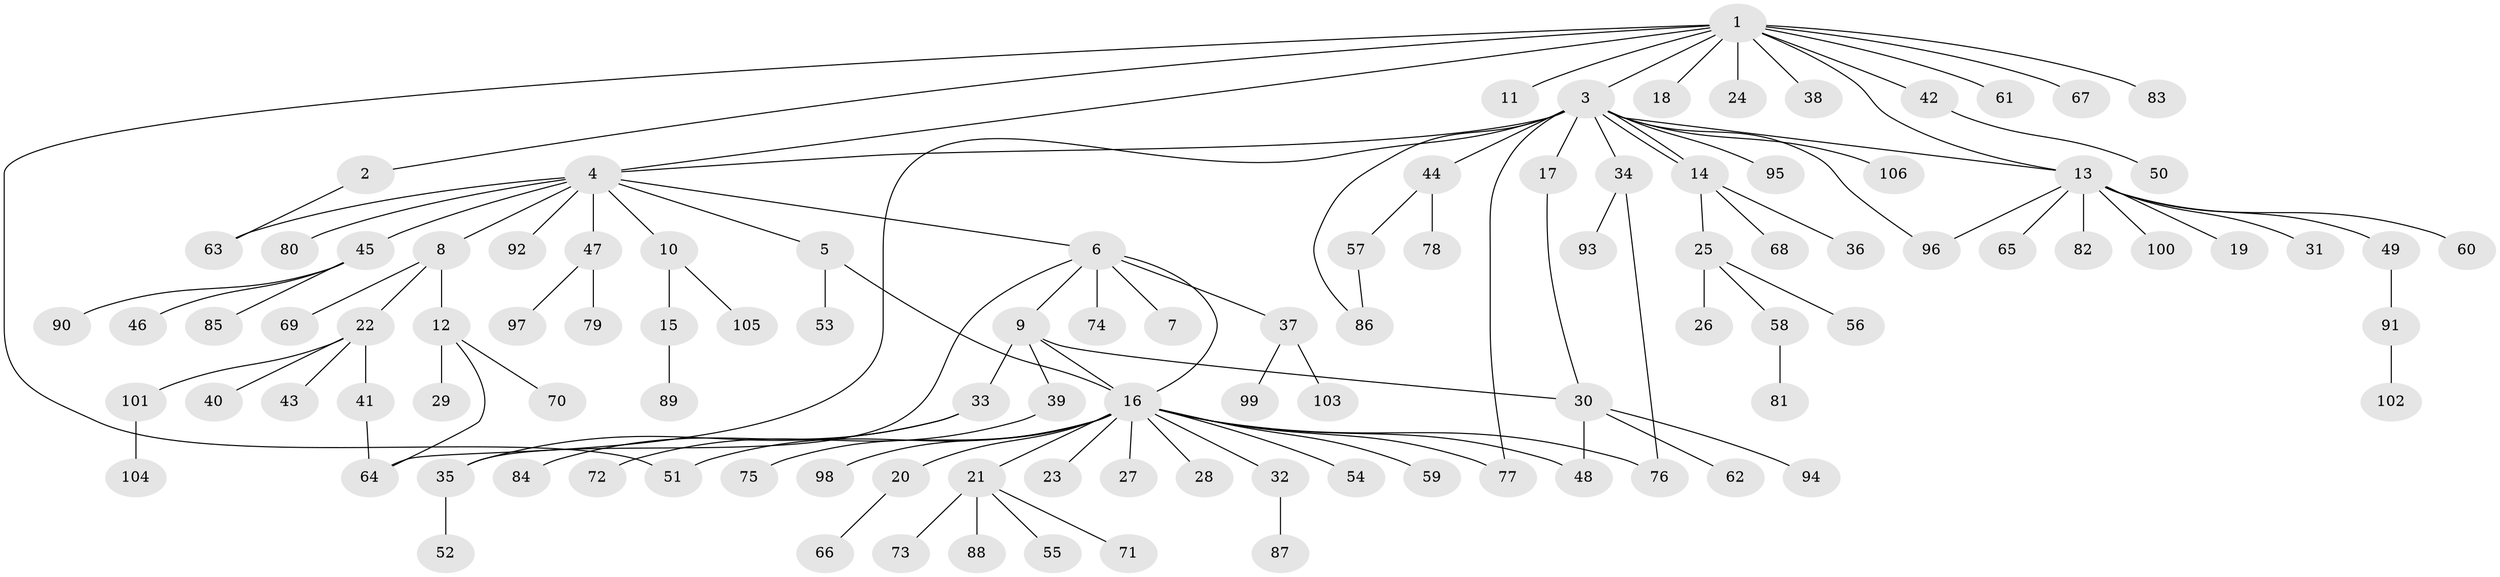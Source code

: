 // Generated by graph-tools (version 1.1) at 2025/14/03/09/25 04:14:48]
// undirected, 106 vertices, 121 edges
graph export_dot {
graph [start="1"]
  node [color=gray90,style=filled];
  1;
  2;
  3;
  4;
  5;
  6;
  7;
  8;
  9;
  10;
  11;
  12;
  13;
  14;
  15;
  16;
  17;
  18;
  19;
  20;
  21;
  22;
  23;
  24;
  25;
  26;
  27;
  28;
  29;
  30;
  31;
  32;
  33;
  34;
  35;
  36;
  37;
  38;
  39;
  40;
  41;
  42;
  43;
  44;
  45;
  46;
  47;
  48;
  49;
  50;
  51;
  52;
  53;
  54;
  55;
  56;
  57;
  58;
  59;
  60;
  61;
  62;
  63;
  64;
  65;
  66;
  67;
  68;
  69;
  70;
  71;
  72;
  73;
  74;
  75;
  76;
  77;
  78;
  79;
  80;
  81;
  82;
  83;
  84;
  85;
  86;
  87;
  88;
  89;
  90;
  91;
  92;
  93;
  94;
  95;
  96;
  97;
  98;
  99;
  100;
  101;
  102;
  103;
  104;
  105;
  106;
  1 -- 2;
  1 -- 3;
  1 -- 4;
  1 -- 11;
  1 -- 13;
  1 -- 18;
  1 -- 24;
  1 -- 38;
  1 -- 42;
  1 -- 51;
  1 -- 61;
  1 -- 67;
  1 -- 83;
  2 -- 63;
  3 -- 4;
  3 -- 13;
  3 -- 14;
  3 -- 14;
  3 -- 17;
  3 -- 34;
  3 -- 44;
  3 -- 64;
  3 -- 77;
  3 -- 86;
  3 -- 95;
  3 -- 96;
  3 -- 106;
  4 -- 5;
  4 -- 6;
  4 -- 8;
  4 -- 10;
  4 -- 45;
  4 -- 47;
  4 -- 63;
  4 -- 80;
  4 -- 92;
  5 -- 16;
  5 -- 53;
  6 -- 7;
  6 -- 9;
  6 -- 16;
  6 -- 35;
  6 -- 37;
  6 -- 74;
  8 -- 12;
  8 -- 22;
  8 -- 69;
  9 -- 16;
  9 -- 30;
  9 -- 33;
  9 -- 39;
  10 -- 15;
  10 -- 105;
  12 -- 29;
  12 -- 64;
  12 -- 70;
  13 -- 19;
  13 -- 31;
  13 -- 49;
  13 -- 60;
  13 -- 65;
  13 -- 82;
  13 -- 96;
  13 -- 100;
  14 -- 25;
  14 -- 36;
  14 -- 68;
  15 -- 89;
  16 -- 20;
  16 -- 21;
  16 -- 23;
  16 -- 27;
  16 -- 28;
  16 -- 32;
  16 -- 48;
  16 -- 51;
  16 -- 54;
  16 -- 59;
  16 -- 75;
  16 -- 76;
  16 -- 77;
  16 -- 98;
  17 -- 30;
  20 -- 66;
  21 -- 55;
  21 -- 71;
  21 -- 73;
  21 -- 88;
  22 -- 40;
  22 -- 41;
  22 -- 43;
  22 -- 101;
  25 -- 26;
  25 -- 56;
  25 -- 58;
  30 -- 48;
  30 -- 62;
  30 -- 94;
  32 -- 87;
  33 -- 35;
  33 -- 84;
  34 -- 76;
  34 -- 93;
  35 -- 52;
  37 -- 99;
  37 -- 103;
  39 -- 72;
  41 -- 64;
  42 -- 50;
  44 -- 57;
  44 -- 78;
  45 -- 46;
  45 -- 85;
  45 -- 90;
  47 -- 79;
  47 -- 97;
  49 -- 91;
  57 -- 86;
  58 -- 81;
  91 -- 102;
  101 -- 104;
}

